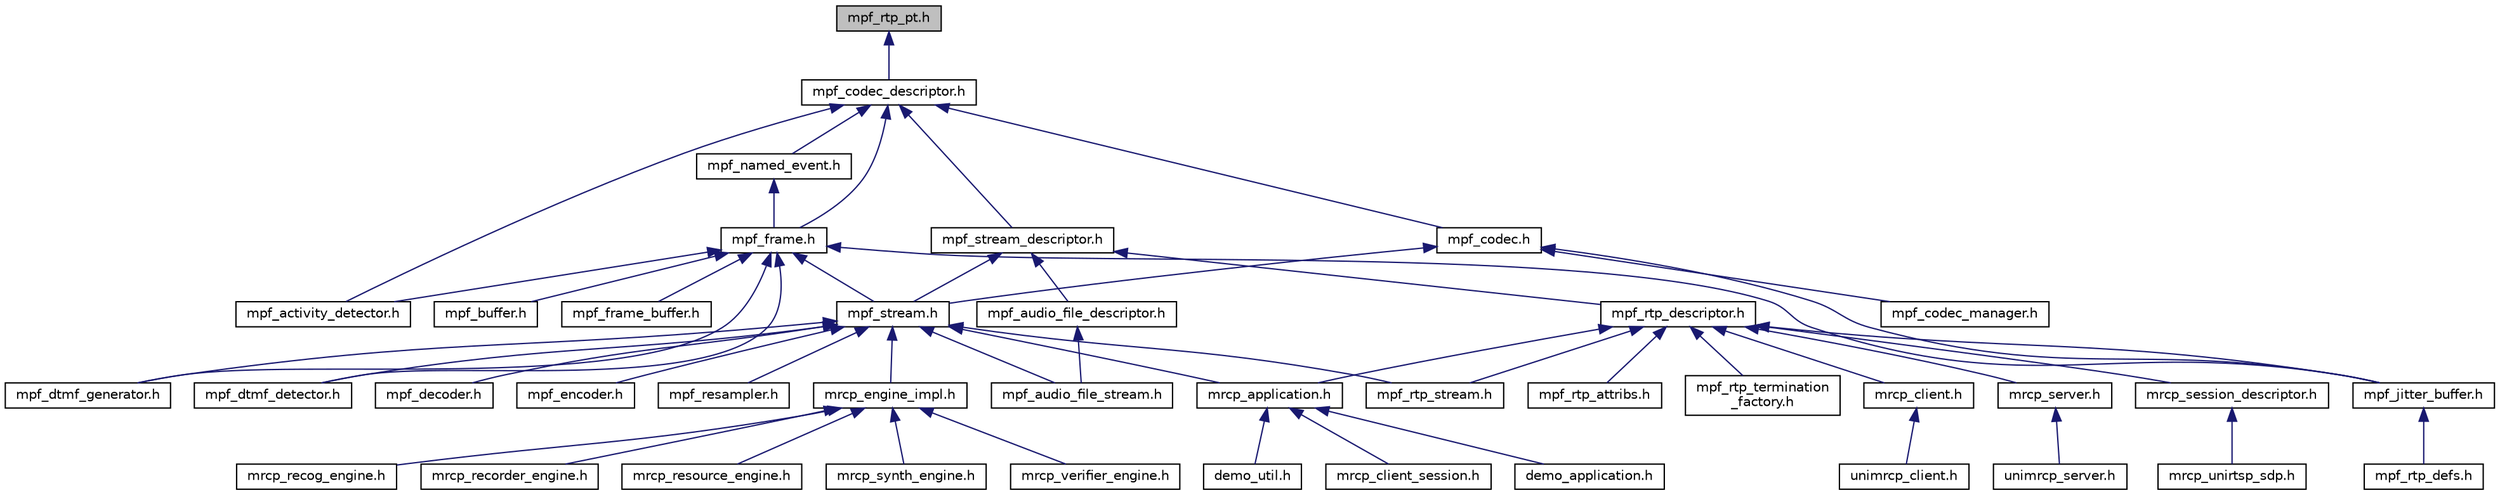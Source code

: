 digraph "mpf_rtp_pt.h"
{
  edge [fontname="Helvetica",fontsize="10",labelfontname="Helvetica",labelfontsize="10"];
  node [fontname="Helvetica",fontsize="10",shape=record];
  Node9 [label="mpf_rtp_pt.h",height=0.2,width=0.4,color="black", fillcolor="grey75", style="filled", fontcolor="black"];
  Node9 -> Node10 [dir="back",color="midnightblue",fontsize="10",style="solid",fontname="Helvetica"];
  Node10 [label="mpf_codec_descriptor.h",height=0.2,width=0.4,color="black", fillcolor="white", style="filled",URL="$mpf__codec__descriptor_8h.html",tooltip="MPF Codec Descriptor. "];
  Node10 -> Node11 [dir="back",color="midnightblue",fontsize="10",style="solid",fontname="Helvetica"];
  Node11 [label="mpf_frame.h",height=0.2,width=0.4,color="black", fillcolor="white", style="filled",URL="$mpf__frame_8h.html",tooltip="MPF Audio/Video/Named-event Frame. "];
  Node11 -> Node12 [dir="back",color="midnightblue",fontsize="10",style="solid",fontname="Helvetica"];
  Node12 [label="mpf_activity_detector.h",height=0.2,width=0.4,color="black", fillcolor="white", style="filled",URL="$mpf__activity__detector_8h.html",tooltip="MPF Voice Activity Detector. "];
  Node11 -> Node13 [dir="back",color="midnightblue",fontsize="10",style="solid",fontname="Helvetica"];
  Node13 [label="mpf_stream.h",height=0.2,width=0.4,color="black", fillcolor="white", style="filled",URL="$mpf__stream_8h.html",tooltip="MPF Bidirectional Stream. "];
  Node13 -> Node14 [dir="back",color="midnightblue",fontsize="10",style="solid",fontname="Helvetica"];
  Node14 [label="mpf_audio_file_stream.h",height=0.2,width=0.4,color="black", fillcolor="white", style="filled",URL="$mpf__audio__file__stream_8h.html",tooltip="MPF Audio FIle Stream. "];
  Node13 -> Node15 [dir="back",color="midnightblue",fontsize="10",style="solid",fontname="Helvetica"];
  Node15 [label="mpf_decoder.h",height=0.2,width=0.4,color="black", fillcolor="white", style="filled",URL="$mpf__decoder_8h.html",tooltip="MPF Stream Decoder. "];
  Node13 -> Node16 [dir="back",color="midnightblue",fontsize="10",style="solid",fontname="Helvetica"];
  Node16 [label="mpf_dtmf_detector.h",height=0.2,width=0.4,color="black", fillcolor="white", style="filled",URL="$mpf__dtmf__detector_8h.html",tooltip="DTMF detector. "];
  Node13 -> Node17 [dir="back",color="midnightblue",fontsize="10",style="solid",fontname="Helvetica"];
  Node17 [label="mpf_dtmf_generator.h",height=0.2,width=0.4,color="black", fillcolor="white", style="filled",URL="$mpf__dtmf__generator_8h.html",tooltip="DTMF generator. "];
  Node13 -> Node18 [dir="back",color="midnightblue",fontsize="10",style="solid",fontname="Helvetica"];
  Node18 [label="mpf_encoder.h",height=0.2,width=0.4,color="black", fillcolor="white", style="filled",URL="$mpf__encoder_8h.html",tooltip="MPF Stream Encoder. "];
  Node13 -> Node19 [dir="back",color="midnightblue",fontsize="10",style="solid",fontname="Helvetica"];
  Node19 [label="mpf_resampler.h",height=0.2,width=0.4,color="black", fillcolor="white", style="filled",URL="$mpf__resampler_8h.html",tooltip="MPF Stream Resampler. "];
  Node13 -> Node20 [dir="back",color="midnightblue",fontsize="10",style="solid",fontname="Helvetica"];
  Node20 [label="mpf_rtp_stream.h",height=0.2,width=0.4,color="black", fillcolor="white", style="filled",URL="$mpf__rtp__stream_8h.html",tooltip="MPF RTP Stream. "];
  Node13 -> Node21 [dir="back",color="midnightblue",fontsize="10",style="solid",fontname="Helvetica"];
  Node21 [label="mrcp_application.h",height=0.2,width=0.4,color="black", fillcolor="white", style="filled",URL="$mrcp__application_8h.html",tooltip="MRCP User Level Application Interface. "];
  Node21 -> Node22 [dir="back",color="midnightblue",fontsize="10",style="solid",fontname="Helvetica"];
  Node22 [label="mrcp_client_session.h",height=0.2,width=0.4,color="black", fillcolor="white", style="filled",URL="$mrcp__client__session_8h.html",tooltip="MRCP Client Session. "];
  Node21 -> Node23 [dir="back",color="midnightblue",fontsize="10",style="solid",fontname="Helvetica"];
  Node23 [label="demo_application.h",height=0.2,width=0.4,color="black", fillcolor="white", style="filled",URL="$demo__application_8h.html",tooltip="Demo MRCP Application. "];
  Node21 -> Node24 [dir="back",color="midnightblue",fontsize="10",style="solid",fontname="Helvetica"];
  Node24 [label="demo_util.h",height=0.2,width=0.4,color="black", fillcolor="white", style="filled",URL="$demo__util_8h.html",tooltip="Demo MRCP Utilities. "];
  Node13 -> Node25 [dir="back",color="midnightblue",fontsize="10",style="solid",fontname="Helvetica"];
  Node25 [label="mrcp_engine_impl.h",height=0.2,width=0.4,color="black", fillcolor="white", style="filled",URL="$mrcp__engine__impl_8h.html",tooltip="MRCP Engine Realization Interface (typically should be implemented in plugins) "];
  Node25 -> Node26 [dir="back",color="midnightblue",fontsize="10",style="solid",fontname="Helvetica"];
  Node26 [label="mrcp_recog_engine.h",height=0.2,width=0.4,color="black", fillcolor="white", style="filled",URL="$mrcp__recog__engine_8h.html",tooltip="Recognizer Engine Includes. "];
  Node25 -> Node27 [dir="back",color="midnightblue",fontsize="10",style="solid",fontname="Helvetica"];
  Node27 [label="mrcp_recorder_engine.h",height=0.2,width=0.4,color="black", fillcolor="white", style="filled",URL="$mrcp__recorder__engine_8h.html",tooltip="Recorder Engine Includes. "];
  Node25 -> Node28 [dir="back",color="midnightblue",fontsize="10",style="solid",fontname="Helvetica"];
  Node28 [label="mrcp_resource_engine.h",height=0.2,width=0.4,color="black", fillcolor="white", style="filled",URL="$mrcp__resource__engine_8h.html",tooltip="Legacy MRCP Resource Engine. "];
  Node25 -> Node29 [dir="back",color="midnightblue",fontsize="10",style="solid",fontname="Helvetica"];
  Node29 [label="mrcp_synth_engine.h",height=0.2,width=0.4,color="black", fillcolor="white", style="filled",URL="$mrcp__synth__engine_8h.html",tooltip="Synthesizer Engine Includes. "];
  Node25 -> Node30 [dir="back",color="midnightblue",fontsize="10",style="solid",fontname="Helvetica"];
  Node30 [label="mrcp_verifier_engine.h",height=0.2,width=0.4,color="black", fillcolor="white", style="filled",URL="$mrcp__verifier__engine_8h.html",tooltip="Verifier Engine Includes. "];
  Node11 -> Node31 [dir="back",color="midnightblue",fontsize="10",style="solid",fontname="Helvetica"];
  Node31 [label="mpf_buffer.h",height=0.2,width=0.4,color="black", fillcolor="white", style="filled",URL="$mpf__buffer_8h.html",tooltip="Buffer of Media Chunks. "];
  Node11 -> Node16 [dir="back",color="midnightblue",fontsize="10",style="solid",fontname="Helvetica"];
  Node11 -> Node17 [dir="back",color="midnightblue",fontsize="10",style="solid",fontname="Helvetica"];
  Node11 -> Node32 [dir="back",color="midnightblue",fontsize="10",style="solid",fontname="Helvetica"];
  Node32 [label="mpf_frame_buffer.h",height=0.2,width=0.4,color="black", fillcolor="white", style="filled",URL="$mpf__frame__buffer_8h.html",tooltip="Buffer of Media Frames. "];
  Node11 -> Node33 [dir="back",color="midnightblue",fontsize="10",style="solid",fontname="Helvetica"];
  Node33 [label="mpf_jitter_buffer.h",height=0.2,width=0.4,color="black", fillcolor="white", style="filled",URL="$mpf__jitter__buffer_8h.html",tooltip="Jitter Buffer. "];
  Node33 -> Node34 [dir="back",color="midnightblue",fontsize="10",style="solid",fontname="Helvetica"];
  Node34 [label="mpf_rtp_defs.h",height=0.2,width=0.4,color="black", fillcolor="white", style="filled",URL="$mpf__rtp__defs_8h.html",tooltip="Internal RTP Definitions. "];
  Node10 -> Node35 [dir="back",color="midnightblue",fontsize="10",style="solid",fontname="Helvetica"];
  Node35 [label="mpf_named_event.h",height=0.2,width=0.4,color="black", fillcolor="white", style="filled",URL="$mpf__named__event_8h.html",tooltip="MPF Named Events (RFC4733/RFC2833) "];
  Node35 -> Node11 [dir="back",color="midnightblue",fontsize="10",style="solid",fontname="Helvetica"];
  Node10 -> Node12 [dir="back",color="midnightblue",fontsize="10",style="solid",fontname="Helvetica"];
  Node10 -> Node36 [dir="back",color="midnightblue",fontsize="10",style="solid",fontname="Helvetica"];
  Node36 [label="mpf_stream_descriptor.h",height=0.2,width=0.4,color="black", fillcolor="white", style="filled",URL="$mpf__stream__descriptor_8h.html",tooltip="MPF Stream Descriptor. "];
  Node36 -> Node37 [dir="back",color="midnightblue",fontsize="10",style="solid",fontname="Helvetica"];
  Node37 [label="mpf_audio_file_descriptor.h",height=0.2,width=0.4,color="black", fillcolor="white", style="filled",URL="$mpf__audio__file__descriptor_8h.html",tooltip="MPF Audio File Descriptor. "];
  Node37 -> Node14 [dir="back",color="midnightblue",fontsize="10",style="solid",fontname="Helvetica"];
  Node36 -> Node13 [dir="back",color="midnightblue",fontsize="10",style="solid",fontname="Helvetica"];
  Node36 -> Node38 [dir="back",color="midnightblue",fontsize="10",style="solid",fontname="Helvetica"];
  Node38 [label="mpf_rtp_descriptor.h",height=0.2,width=0.4,color="black", fillcolor="white", style="filled",URL="$mpf__rtp__descriptor_8h.html",tooltip="MPF RTP Stream Descriptor. "];
  Node38 -> Node33 [dir="back",color="midnightblue",fontsize="10",style="solid",fontname="Helvetica"];
  Node38 -> Node39 [dir="back",color="midnightblue",fontsize="10",style="solid",fontname="Helvetica"];
  Node39 [label="mpf_rtp_attribs.h",height=0.2,width=0.4,color="black", fillcolor="white", style="filled",URL="$mpf__rtp__attribs_8h.html",tooltip="RTP Attributes (SDP) "];
  Node38 -> Node20 [dir="back",color="midnightblue",fontsize="10",style="solid",fontname="Helvetica"];
  Node38 -> Node40 [dir="back",color="midnightblue",fontsize="10",style="solid",fontname="Helvetica"];
  Node40 [label="mpf_rtp_termination\l_factory.h",height=0.2,width=0.4,color="black", fillcolor="white", style="filled",URL="$mpf__rtp__termination__factory_8h.html",tooltip="MPF RTP Termination Factory. "];
  Node38 -> Node21 [dir="back",color="midnightblue",fontsize="10",style="solid",fontname="Helvetica"];
  Node38 -> Node41 [dir="back",color="midnightblue",fontsize="10",style="solid",fontname="Helvetica"];
  Node41 [label="mrcp_client.h",height=0.2,width=0.4,color="black", fillcolor="white", style="filled",URL="$mrcp__client_8h.html",tooltip="MRCP Client. "];
  Node41 -> Node42 [dir="back",color="midnightblue",fontsize="10",style="solid",fontname="Helvetica"];
  Node42 [label="unimrcp_client.h",height=0.2,width=0.4,color="black", fillcolor="white", style="filled",URL="$unimrcp__client_8h.html",tooltip="UniMRCP Client. "];
  Node38 -> Node43 [dir="back",color="midnightblue",fontsize="10",style="solid",fontname="Helvetica"];
  Node43 [label="mrcp_server.h",height=0.2,width=0.4,color="black", fillcolor="white", style="filled",URL="$mrcp__server_8h.html",tooltip="MRCP Server. "];
  Node43 -> Node44 [dir="back",color="midnightblue",fontsize="10",style="solid",fontname="Helvetica"];
  Node44 [label="unimrcp_server.h",height=0.2,width=0.4,color="black", fillcolor="white", style="filled",URL="$unimrcp__server_8h.html",tooltip="UniMRCP Server. "];
  Node38 -> Node45 [dir="back",color="midnightblue",fontsize="10",style="solid",fontname="Helvetica"];
  Node45 [label="mrcp_session_descriptor.h",height=0.2,width=0.4,color="black", fillcolor="white", style="filled",URL="$mrcp__session__descriptor_8h.html",tooltip="MRCP Session Descriptor. "];
  Node45 -> Node46 [dir="back",color="midnightblue",fontsize="10",style="solid",fontname="Helvetica"];
  Node46 [label="mrcp_unirtsp_sdp.h",height=0.2,width=0.4,color="black", fillcolor="white", style="filled",URL="$mrcp__unirtsp__sdp_8h.html",tooltip="MRCP RTSP SDP Transformations. "];
  Node10 -> Node47 [dir="back",color="midnightblue",fontsize="10",style="solid",fontname="Helvetica"];
  Node47 [label="mpf_codec.h",height=0.2,width=0.4,color="black", fillcolor="white", style="filled",URL="$mpf__codec_8h.html",tooltip="MPF Codec. "];
  Node47 -> Node13 [dir="back",color="midnightblue",fontsize="10",style="solid",fontname="Helvetica"];
  Node47 -> Node48 [dir="back",color="midnightblue",fontsize="10",style="solid",fontname="Helvetica"];
  Node48 [label="mpf_codec_manager.h",height=0.2,width=0.4,color="black", fillcolor="white", style="filled",URL="$mpf__codec__manager_8h.html",tooltip="MPF Codec Manager. "];
  Node47 -> Node33 [dir="back",color="midnightblue",fontsize="10",style="solid",fontname="Helvetica"];
}

